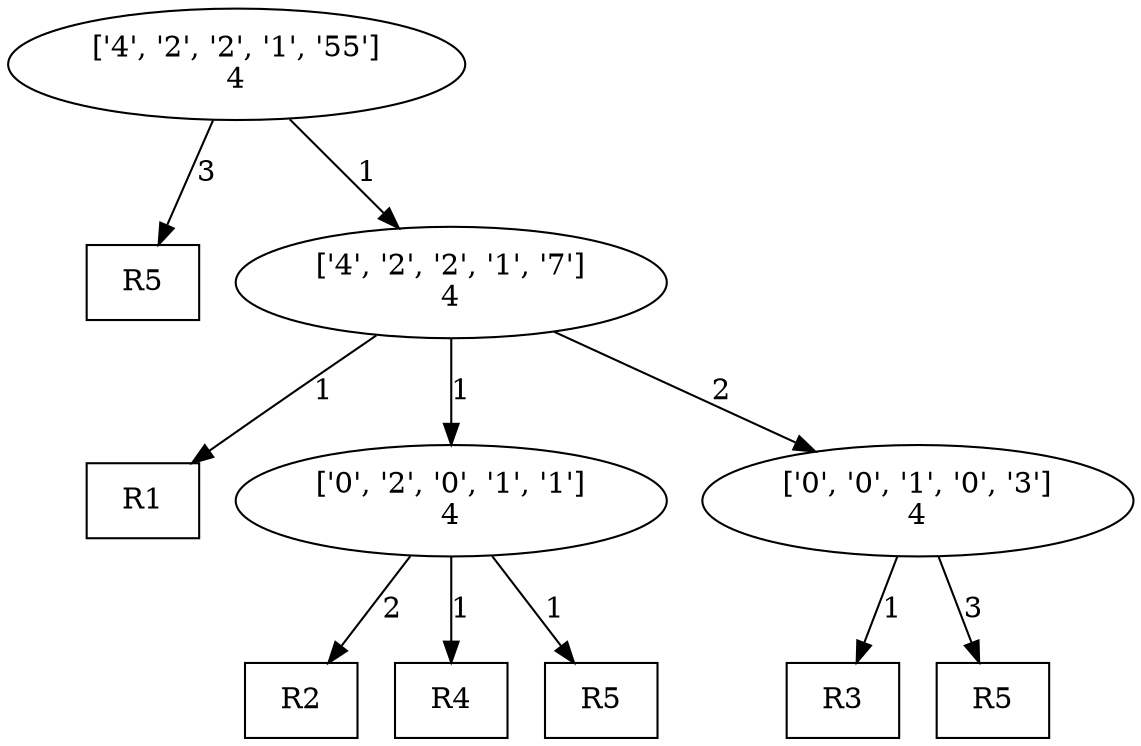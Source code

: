 digraph "DD" { 
graph [ ordering = "out"];
1 [label = "['4', '2', '2', '1', '55']\n4"];
5000 [shape="box",label = "R5"];
1 -> 5000[label =3];2 [label = "['4', '2', '2', '1', '7']\n4"];
5001 [shape="box",label = "R1"];
2 -> 5001[label =1];3 [label = "['0', '2', '0', '1', '1']\n4"];
5002 [shape="box",label = "R2"];
3 -> 5002[label =2];5003 [shape="box",label = "R4"];
3 -> 5003[label =1];5004 [shape="box",label = "R5"];
3 -> 5004[label =1];4 [label = "['0', '0', '1', '0', '3']\n4"];
5005 [shape="box",label = "R3"];
4 -> 5005[label =1];5006 [shape="box",label = "R5"];
4 -> 5006[label =3];1 -> 2[label = 1];
2 -> 3[label = 1];
2 -> 4[label = 2];
}
